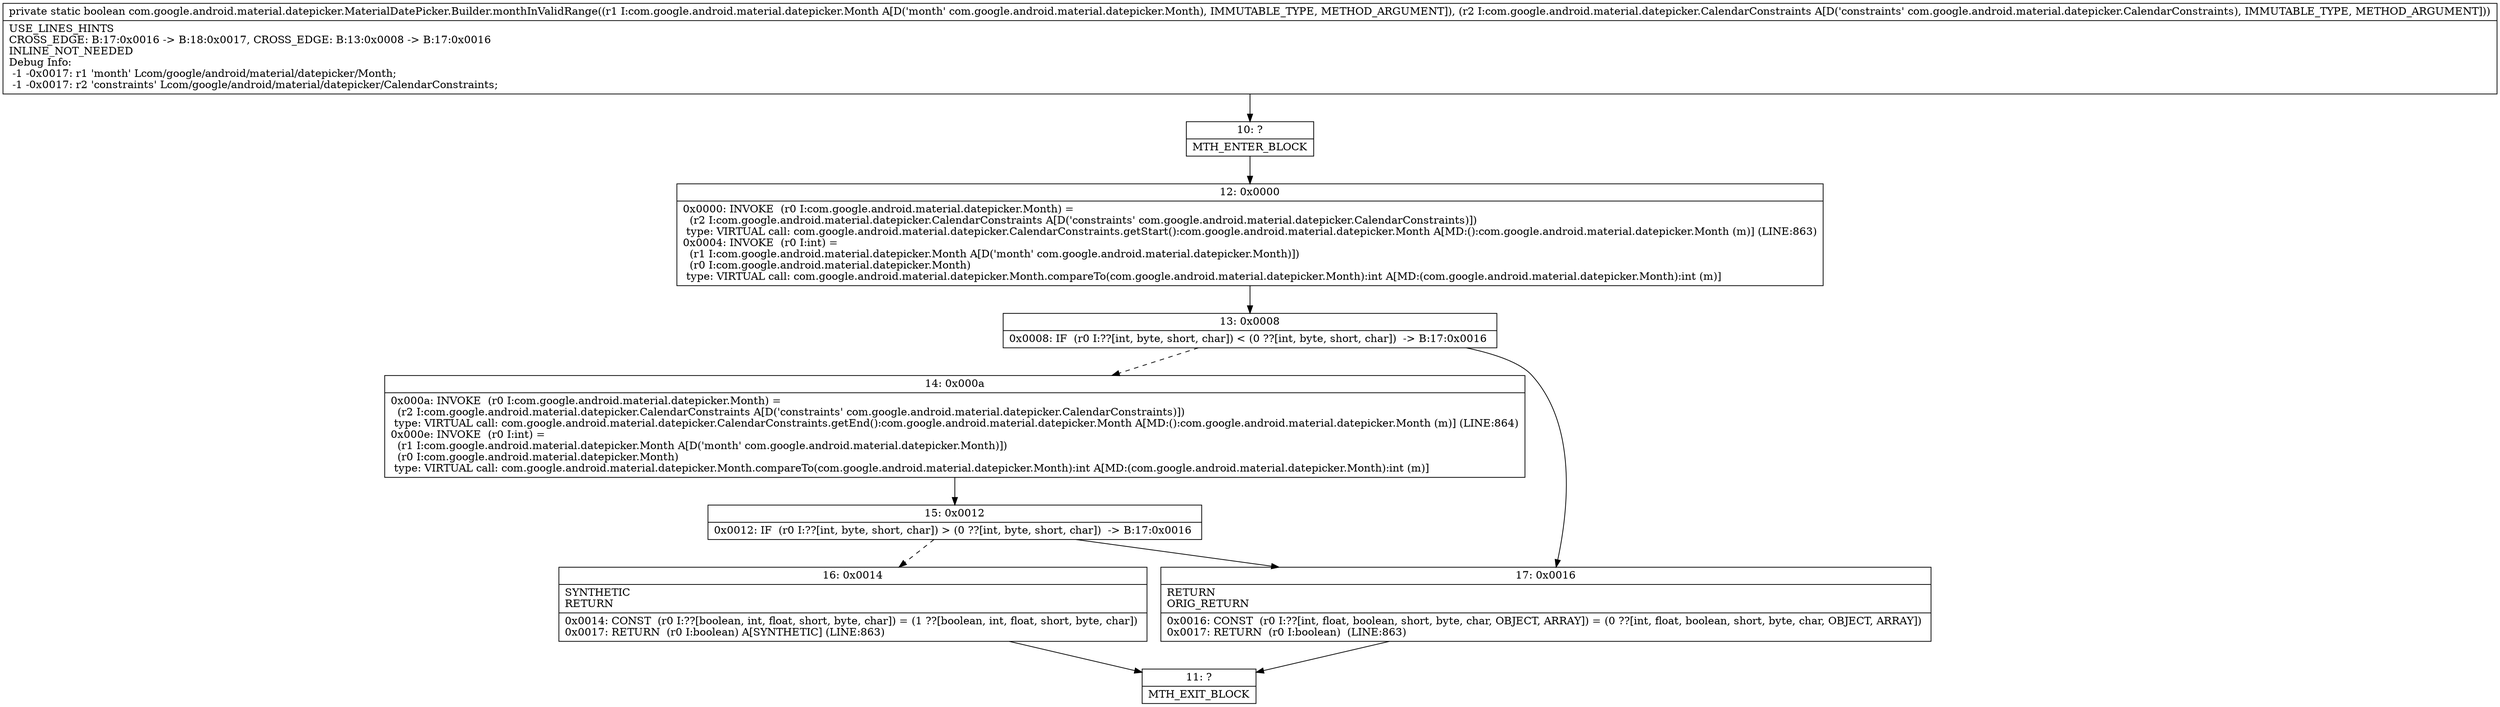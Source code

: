 digraph "CFG forcom.google.android.material.datepicker.MaterialDatePicker.Builder.monthInValidRange(Lcom\/google\/android\/material\/datepicker\/Month;Lcom\/google\/android\/material\/datepicker\/CalendarConstraints;)Z" {
Node_10 [shape=record,label="{10\:\ ?|MTH_ENTER_BLOCK\l}"];
Node_12 [shape=record,label="{12\:\ 0x0000|0x0000: INVOKE  (r0 I:com.google.android.material.datepicker.Month) = \l  (r2 I:com.google.android.material.datepicker.CalendarConstraints A[D('constraints' com.google.android.material.datepicker.CalendarConstraints)])\l type: VIRTUAL call: com.google.android.material.datepicker.CalendarConstraints.getStart():com.google.android.material.datepicker.Month A[MD:():com.google.android.material.datepicker.Month (m)] (LINE:863)\l0x0004: INVOKE  (r0 I:int) = \l  (r1 I:com.google.android.material.datepicker.Month A[D('month' com.google.android.material.datepicker.Month)])\l  (r0 I:com.google.android.material.datepicker.Month)\l type: VIRTUAL call: com.google.android.material.datepicker.Month.compareTo(com.google.android.material.datepicker.Month):int A[MD:(com.google.android.material.datepicker.Month):int (m)]\l}"];
Node_13 [shape=record,label="{13\:\ 0x0008|0x0008: IF  (r0 I:??[int, byte, short, char]) \< (0 ??[int, byte, short, char])  \-\> B:17:0x0016 \l}"];
Node_14 [shape=record,label="{14\:\ 0x000a|0x000a: INVOKE  (r0 I:com.google.android.material.datepicker.Month) = \l  (r2 I:com.google.android.material.datepicker.CalendarConstraints A[D('constraints' com.google.android.material.datepicker.CalendarConstraints)])\l type: VIRTUAL call: com.google.android.material.datepicker.CalendarConstraints.getEnd():com.google.android.material.datepicker.Month A[MD:():com.google.android.material.datepicker.Month (m)] (LINE:864)\l0x000e: INVOKE  (r0 I:int) = \l  (r1 I:com.google.android.material.datepicker.Month A[D('month' com.google.android.material.datepicker.Month)])\l  (r0 I:com.google.android.material.datepicker.Month)\l type: VIRTUAL call: com.google.android.material.datepicker.Month.compareTo(com.google.android.material.datepicker.Month):int A[MD:(com.google.android.material.datepicker.Month):int (m)]\l}"];
Node_15 [shape=record,label="{15\:\ 0x0012|0x0012: IF  (r0 I:??[int, byte, short, char]) \> (0 ??[int, byte, short, char])  \-\> B:17:0x0016 \l}"];
Node_16 [shape=record,label="{16\:\ 0x0014|SYNTHETIC\lRETURN\l|0x0014: CONST  (r0 I:??[boolean, int, float, short, byte, char]) = (1 ??[boolean, int, float, short, byte, char]) \l0x0017: RETURN  (r0 I:boolean) A[SYNTHETIC] (LINE:863)\l}"];
Node_11 [shape=record,label="{11\:\ ?|MTH_EXIT_BLOCK\l}"];
Node_17 [shape=record,label="{17\:\ 0x0016|RETURN\lORIG_RETURN\l|0x0016: CONST  (r0 I:??[int, float, boolean, short, byte, char, OBJECT, ARRAY]) = (0 ??[int, float, boolean, short, byte, char, OBJECT, ARRAY]) \l0x0017: RETURN  (r0 I:boolean)  (LINE:863)\l}"];
MethodNode[shape=record,label="{private static boolean com.google.android.material.datepicker.MaterialDatePicker.Builder.monthInValidRange((r1 I:com.google.android.material.datepicker.Month A[D('month' com.google.android.material.datepicker.Month), IMMUTABLE_TYPE, METHOD_ARGUMENT]), (r2 I:com.google.android.material.datepicker.CalendarConstraints A[D('constraints' com.google.android.material.datepicker.CalendarConstraints), IMMUTABLE_TYPE, METHOD_ARGUMENT]))  | USE_LINES_HINTS\lCROSS_EDGE: B:17:0x0016 \-\> B:18:0x0017, CROSS_EDGE: B:13:0x0008 \-\> B:17:0x0016\lINLINE_NOT_NEEDED\lDebug Info:\l  \-1 \-0x0017: r1 'month' Lcom\/google\/android\/material\/datepicker\/Month;\l  \-1 \-0x0017: r2 'constraints' Lcom\/google\/android\/material\/datepicker\/CalendarConstraints;\l}"];
MethodNode -> Node_10;Node_10 -> Node_12;
Node_12 -> Node_13;
Node_13 -> Node_14[style=dashed];
Node_13 -> Node_17;
Node_14 -> Node_15;
Node_15 -> Node_16[style=dashed];
Node_15 -> Node_17;
Node_16 -> Node_11;
Node_17 -> Node_11;
}

